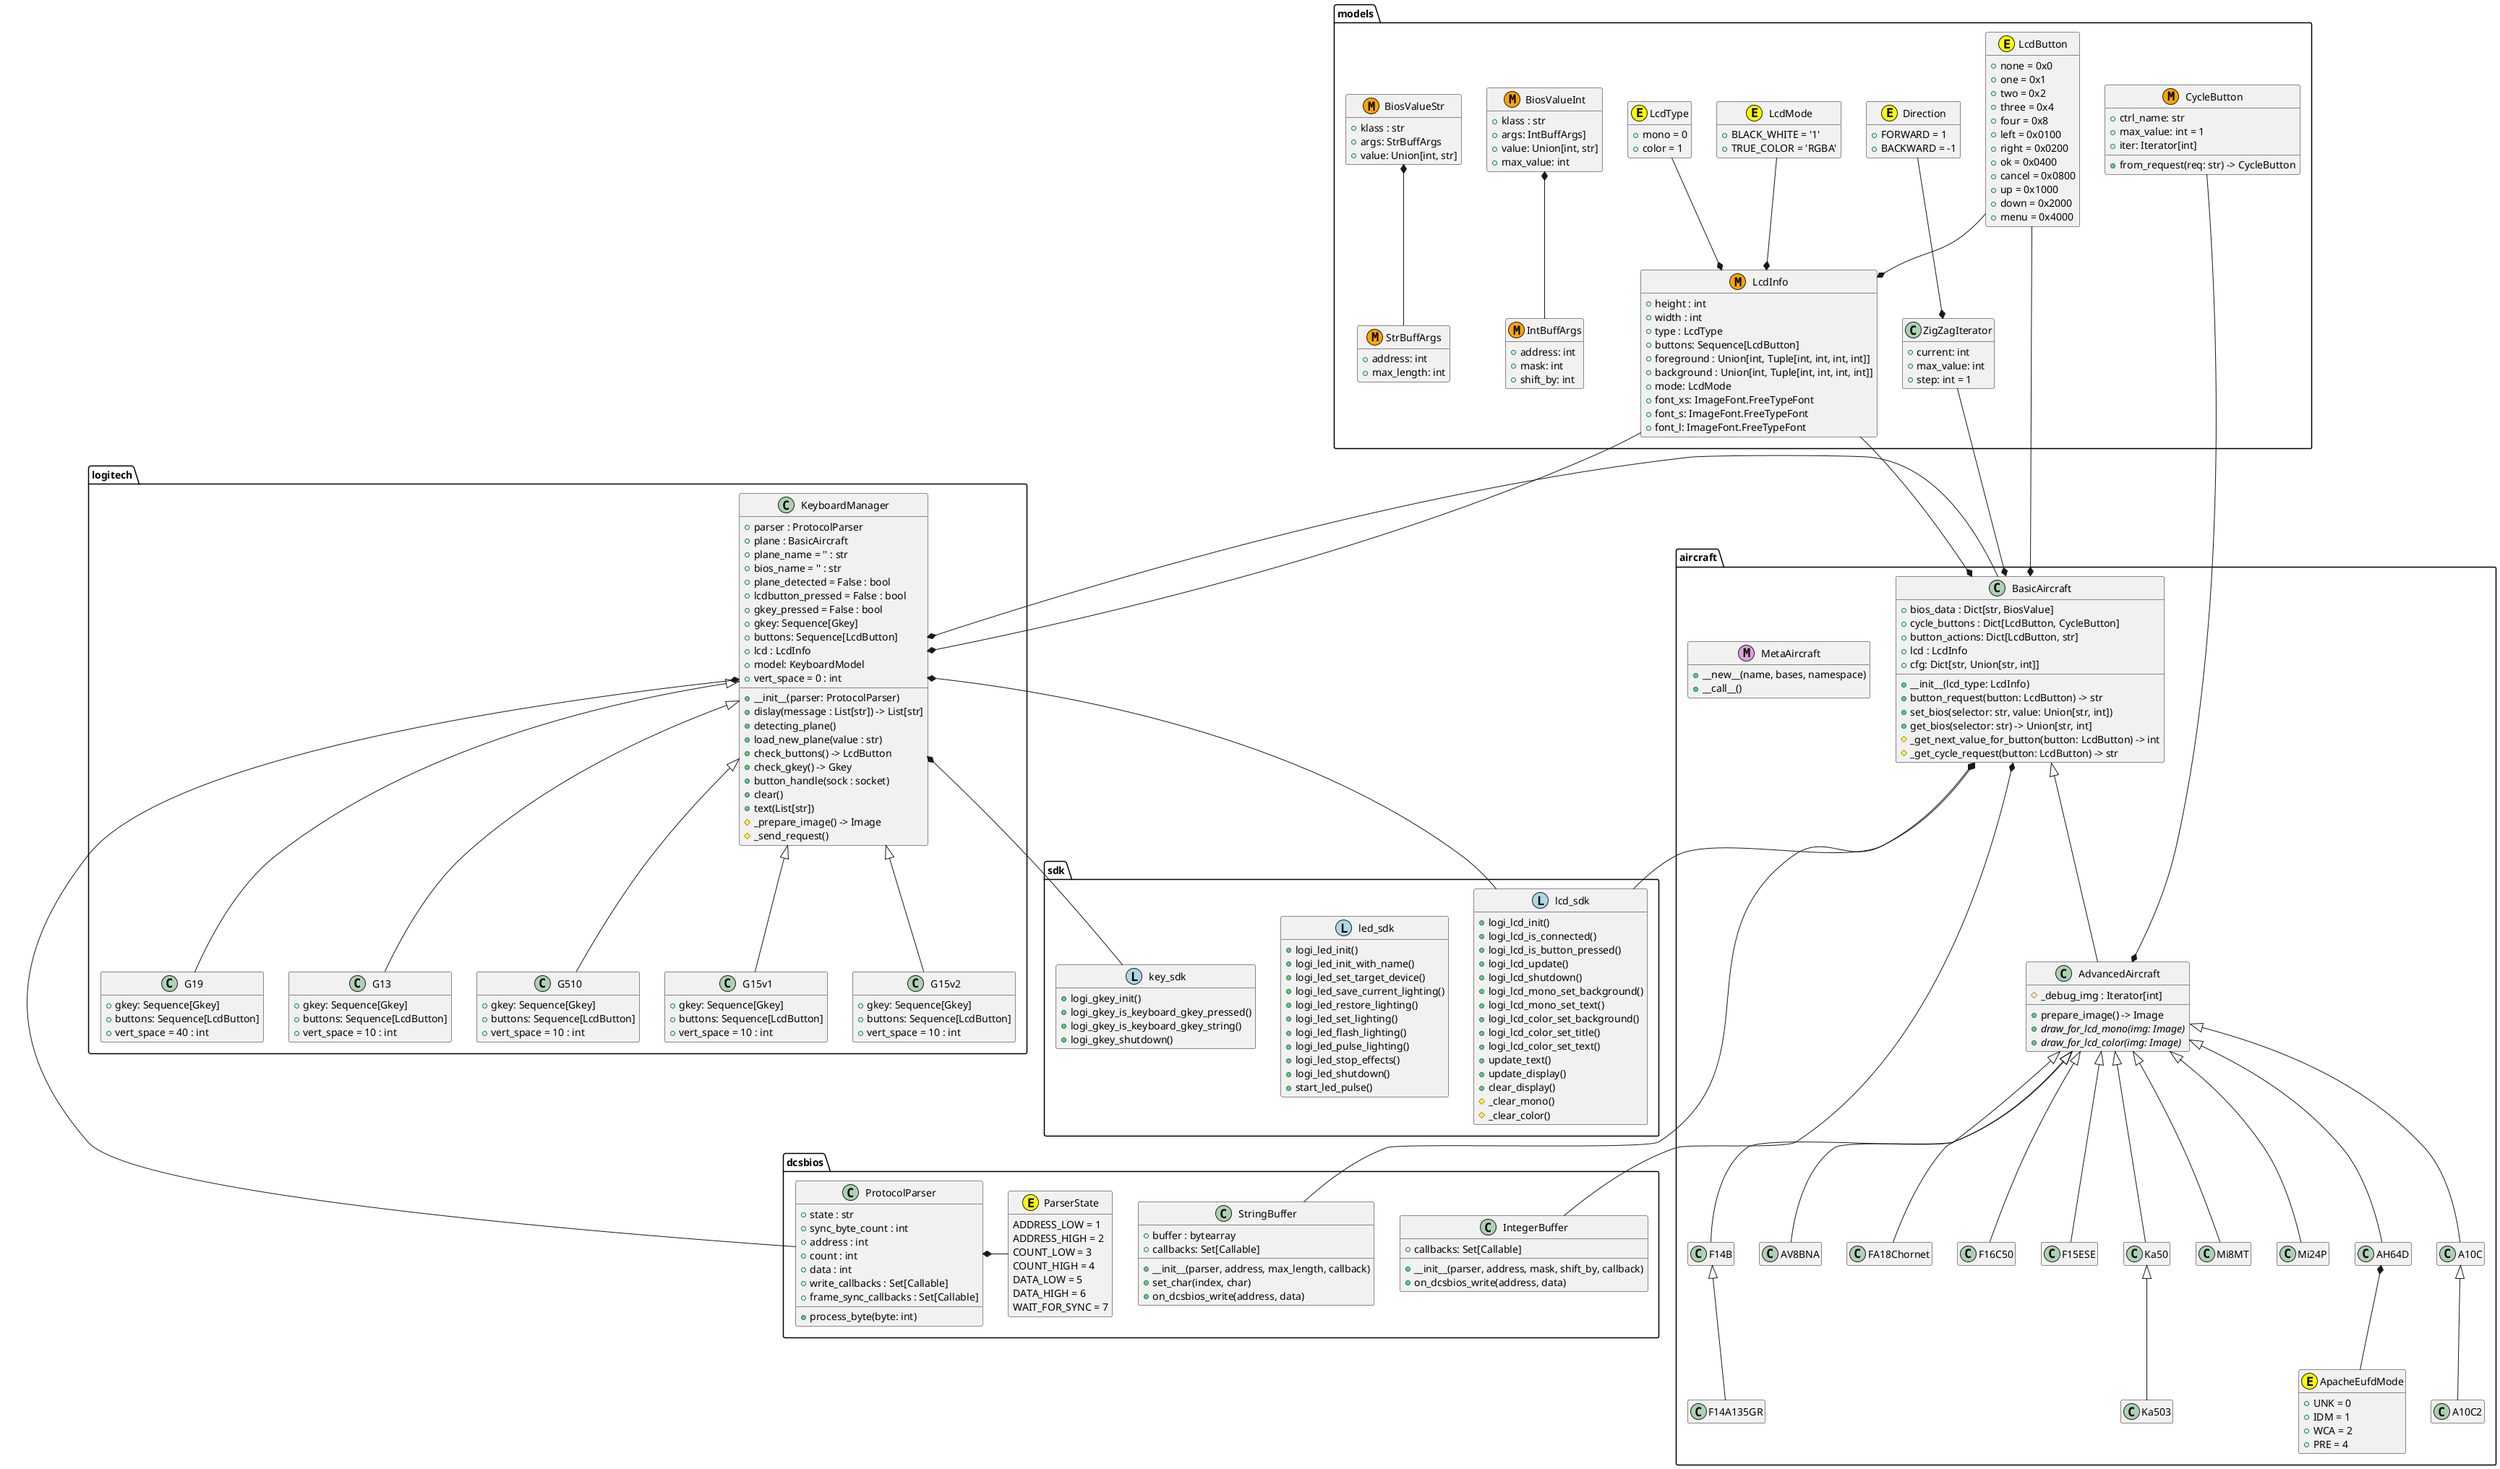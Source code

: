@startuml
hide empty members

package dcsbios {
    class ProtocolParser {
        + state : str
        + sync_byte_count : int
        + address : int
        + count : int
        + data : int
        + write_callbacks : Set[Callable]
        + frame_sync_callbacks : Set[Callable]
        + process_byte(byte: int)
    }

    class StringBuffer {
        + buffer : bytearray
        + callbacks: Set[Callable]
        + __init__(parser, address, max_length, callback)
        + set_char(index, char)
        + on_dcsbios_write(address, data)
    }

    class IntegerBuffer {
        + callbacks: Set[Callable]
        + __init__(parser, address, mask, shift_by, callback)
        + on_dcsbios_write(address, data)
    }
    class ParserState <<(E,yellow)>> {
        ADDRESS_LOW = 1
        ADDRESS_HIGH = 2
        COUNT_LOW = 3
        COUNT_HIGH = 4
        DATA_LOW = 5
        DATA_HIGH = 6
        WAIT_FOR_SYNC = 7
    }
    ProtocolParser *- ParserState
}

package logitech {
    KeyboardManager <|-- G13
    KeyboardManager <|-- G510
    KeyboardManager <|-- G15v1
    KeyboardManager <|-- G15v2
    KeyboardManager <|-- G19

    class KeyboardManager {
        + parser : ProtocolParser
        + plane : BasicAircraft
        + plane_name = '' : str
        + bios_name = '' : str
        + plane_detected = False : bool
        + lcdbutton_pressed = False : bool
        + gkey_pressed = False : bool
        + gkey: Sequence[Gkey]
        + buttons: Sequence[LcdButton]
        + lcd : LcdInfo
        + model: KeyboardModel
        + vert_space = 0 : int
        + __init__(parser: ProtocolParser)
        + dislay(message : List[str]) -> List[str]
        + detecting_plane()
        + load_new_plane(value : str)
        + check_buttons() -> LcdButton
        + check_gkey() -> Gkey
        + button_handle(sock : socket)
        + clear()
        + text(List[str])
        # _prepare_image() -> Image
        # _send_request()
    }

    class G13 {
        + gkey: Sequence[Gkey]
        + buttons: Sequence[LcdButton]
        + vert_space = 10 : int
    }

    class G510 {
        + gkey: Sequence[Gkey]
        + buttons: Sequence[LcdButton]
        + vert_space = 10 : int
    }

    class G15v1 {
        + gkey: Sequence[Gkey]
        + buttons: Sequence[LcdButton]
        + vert_space = 10 : int
    }

    class G15v2 {
        + gkey: Sequence[Gkey]
        + buttons: Sequence[LcdButton]
        + vert_space = 10 : int
    }

    class G19 {
        + gkey: Sequence[Gkey]
        + buttons: Sequence[LcdButton]
        + vert_space = 40 : int
    }
}

package aircraft {
    BasicAircraft <|-- AdvancedAircraft
    AdvancedAircraft <|-- FA18Chornet
    AdvancedAircraft <|-- F16C50
    AdvancedAircraft <|-- F15ESE
    AdvancedAircraft <|-- Ka50
    Ka50 <|-- Ka503
    AdvancedAircraft <|-- Mi8MT
    AdvancedAircraft <|-- Mi24P
    AdvancedAircraft <|-- AH64D
    AdvancedAircraft <|-- A10C
    A10C <|-- A10C2
    AdvancedAircraft <|-- F14B
    F14B <|-- F14A135GR
    AdvancedAircraft <|-- AV8BNA
    AH64D *-- ApacheEufdMode

    class MetaAircraft <<(M,plum)>> {
        + __new__(name, bases, namespace)
        + __call__()
    }

    class BasicAircraft {
        + bios_data : Dict[str, BiosValue]
        + cycle_buttons : Dict[LcdButton, CycleButton]
        + button_actions: Dict[LcdButton, str]
        + lcd : LcdInfo
        + cfg: Dict[str, Union[str, int]]
        + __init__(lcd_type: LcdInfo)
        + button_request(button: LcdButton) -> str
        + set_bios(selector: str, value: Union[str, int])
        + get_bios(selector: str) -> Union[str, int]
        # _get_next_value_for_button(button: LcdButton) -> int
        # _get_cycle_request(button: LcdButton) -> str
    }

    class AdvancedAircraft {
        # _debug_img : Iterator[int]
        + prepare_image() -> Image
        + {abstract} draw_for_lcd_mono(img: Image)
        + {abstract} draw_for_lcd_color(img: Image)
    }

    class ApacheEufdMode <<(E,yellow)>> {
        + UNK = 0
        + IDM = 1
        + WCA = 2
        + PRE = 4
    }
}

package models {
    class Direction <<(E,yellow)>> {
        + FORWARD = 1
        + BACKWARD = -1
    }

    class ZigZagIterator {
        + current: int
        + max_value: int
        + step: int = 1
    }

    class CycleButton <<(M,orange)>> {
        + ctrl_name: str
        + max_value: int = 1
        + iter: Iterator[int]
        + from_request(req: str) -> CycleButton
    }

    class LcdInfo <<(M,orange)>> {
        + height : int
        + width : int
        + type : LcdType
        + buttons: Sequence[LcdButton]
        + foreground : Union[int, Tuple[int, int, int, int]]
        + background : Union[int, Tuple[int, int, int, int]]
        + mode: LcdMode
        + font_xs: ImageFont.FreeTypeFont
        + font_s: ImageFont.FreeTypeFont
        + font_l: ImageFont.FreeTypeFont
    }

    class LcdMode <<(E,yellow)>> {
        + BLACK_WHITE = '1'
        + TRUE_COLOR = 'RGBA'
    }

    class LcdType <<(E,yellow)>> {
        + mono = 0
        + color = 1
    }

    class LcdButton <<(E,yellow)>> {
        + none = 0x0
        + one = 0x1
        + two = 0x2
        + three = 0x4
        + four = 0x8
        + left = 0x0100
        + right = 0x0200
        + ok = 0x0400
        + cancel = 0x0800
        + up = 0x1000
        + down = 0x2000
        + menu = 0x4000
    }

    class IntBuffArgs <<(M,orange)>> {
        + address: int
        + mask: int
        + shift_by: int
    }

    class StrBuffArgs <<(M,orange)>> {
        + address: int
        + max_length: int
    }

    class BiosValueInt <<(M,orange)>> {
        + klass : str
        + args: IntBuffArgs]
        + value: Union[int, str]
        + max_value: int
    }

    class BiosValueStr <<(M,orange)>> {
        + klass : str
        + args: StrBuffArgs
        + value: Union[int, str]
    }

BiosValueInt *-- IntBuffArgs
BiosValueStr *-- StrBuffArgs

LcdType --* LcdInfo
LcdMode --* LcdInfo
LcdButton --* LcdInfo
LcdButton -* BasicAircraft
Direction --* ZigZagIterator
ZigZagIterator --* BasicAircraft
}
package sdk{
    class lcd_sdk <<(L,lightblue)>> {
        + logi_lcd_init()
        + logi_lcd_is_connected()
        + logi_lcd_is_button_pressed()
        + logi_lcd_update()
        + logi_lcd_shutdown()
        + logi_lcd_mono_set_background()
        + logi_lcd_mono_set_text()
        + logi_lcd_color_set_background()
        + logi_lcd_color_set_title()
        + logi_lcd_color_set_text()
        + update_text()
        + update_display()
        + clear_display()
        # _clear_mono()
        # _clear_color()
    }
    class led_sdk <<(L,lightblue)>> {
        + logi_led_init()
        + logi_led_init_with_name()
        + logi_led_set_target_device()
        + logi_led_save_current_lighting()
        + logi_led_restore_lighting()
        + logi_led_set_lighting()
        + logi_led_flash_lighting()
        + logi_led_pulse_lighting()
        + logi_led_stop_effects()
        + logi_led_shutdown()
        + start_led_pulse()
    }
    class key_sdk <<(L,lightblue)>> {
        + logi_gkey_init()
        + logi_gkey_is_keyboard_gkey_pressed()
        + logi_gkey_is_keyboard_gkey_string()
        + logi_gkey_shutdown()
    }
}

KeyboardManager *- BasicAircraft
LcdInfo -* KeyboardManager
KeyboardManager *--- ProtocolParser
KeyboardManager *-- lcd_sdk
KeyboardManager *-- key_sdk

LcdInfo --* BasicAircraft
BasicAircraft *-- StringBuffer
BasicAircraft *--- IntegerBuffer
BasicAircraft *-- lcd_sdk
AdvancedAircraft *- CycleButton
@enduml
